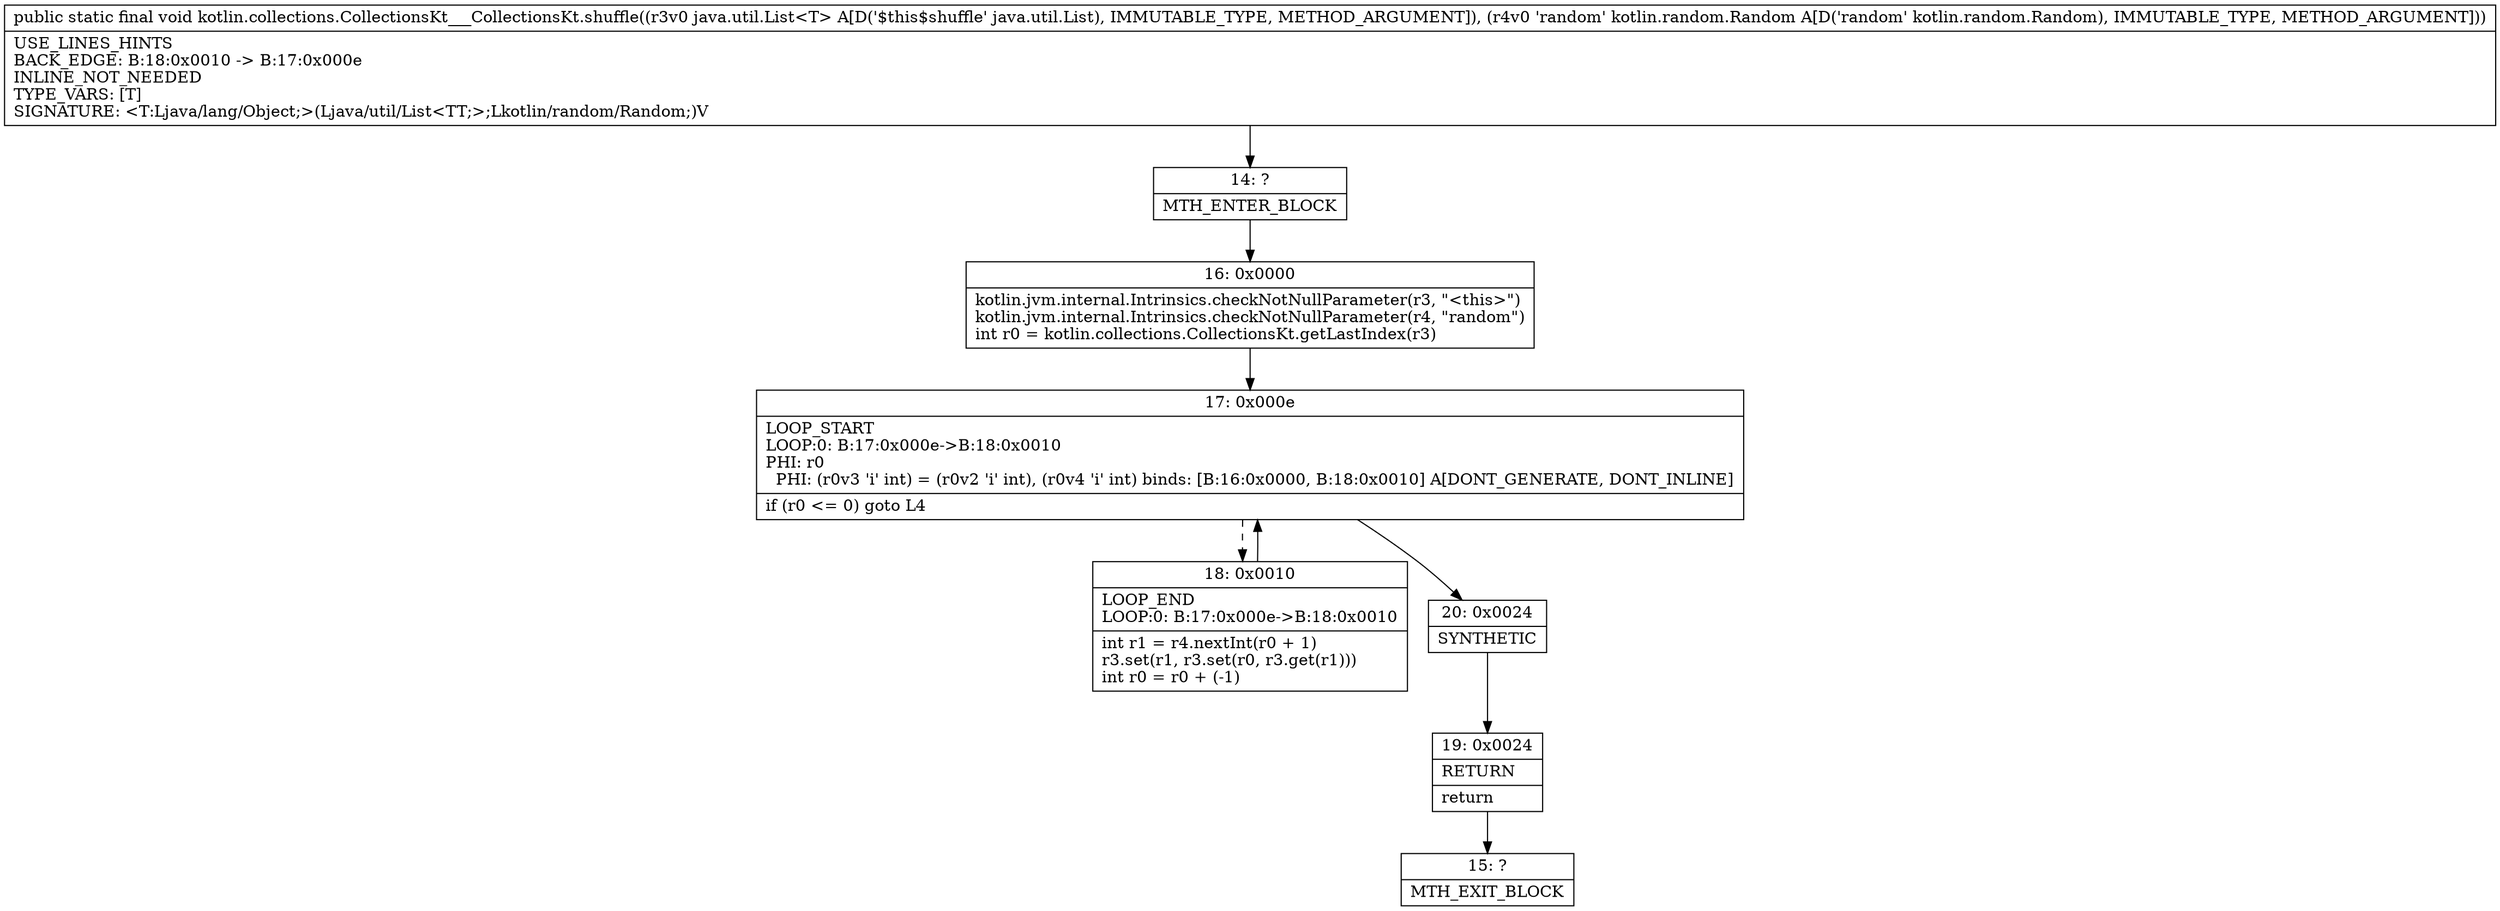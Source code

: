 digraph "CFG forkotlin.collections.CollectionsKt___CollectionsKt.shuffle(Ljava\/util\/List;Lkotlin\/random\/Random;)V" {
Node_14 [shape=record,label="{14\:\ ?|MTH_ENTER_BLOCK\l}"];
Node_16 [shape=record,label="{16\:\ 0x0000|kotlin.jvm.internal.Intrinsics.checkNotNullParameter(r3, \"\<this\>\")\lkotlin.jvm.internal.Intrinsics.checkNotNullParameter(r4, \"random\")\lint r0 = kotlin.collections.CollectionsKt.getLastIndex(r3)\l}"];
Node_17 [shape=record,label="{17\:\ 0x000e|LOOP_START\lLOOP:0: B:17:0x000e\-\>B:18:0x0010\lPHI: r0 \l  PHI: (r0v3 'i' int) = (r0v2 'i' int), (r0v4 'i' int) binds: [B:16:0x0000, B:18:0x0010] A[DONT_GENERATE, DONT_INLINE]\l|if (r0 \<= 0) goto L4\l}"];
Node_18 [shape=record,label="{18\:\ 0x0010|LOOP_END\lLOOP:0: B:17:0x000e\-\>B:18:0x0010\l|int r1 = r4.nextInt(r0 + 1)\lr3.set(r1, r3.set(r0, r3.get(r1)))\lint r0 = r0 + (\-1)\l}"];
Node_20 [shape=record,label="{20\:\ 0x0024|SYNTHETIC\l}"];
Node_19 [shape=record,label="{19\:\ 0x0024|RETURN\l|return\l}"];
Node_15 [shape=record,label="{15\:\ ?|MTH_EXIT_BLOCK\l}"];
MethodNode[shape=record,label="{public static final void kotlin.collections.CollectionsKt___CollectionsKt.shuffle((r3v0 java.util.List\<T\> A[D('$this$shuffle' java.util.List), IMMUTABLE_TYPE, METHOD_ARGUMENT]), (r4v0 'random' kotlin.random.Random A[D('random' kotlin.random.Random), IMMUTABLE_TYPE, METHOD_ARGUMENT]))  | USE_LINES_HINTS\lBACK_EDGE: B:18:0x0010 \-\> B:17:0x000e\lINLINE_NOT_NEEDED\lTYPE_VARS: [T]\lSIGNATURE: \<T:Ljava\/lang\/Object;\>(Ljava\/util\/List\<TT;\>;Lkotlin\/random\/Random;)V\l}"];
MethodNode -> Node_14;Node_14 -> Node_16;
Node_16 -> Node_17;
Node_17 -> Node_18[style=dashed];
Node_17 -> Node_20;
Node_18 -> Node_17;
Node_20 -> Node_19;
Node_19 -> Node_15;
}


